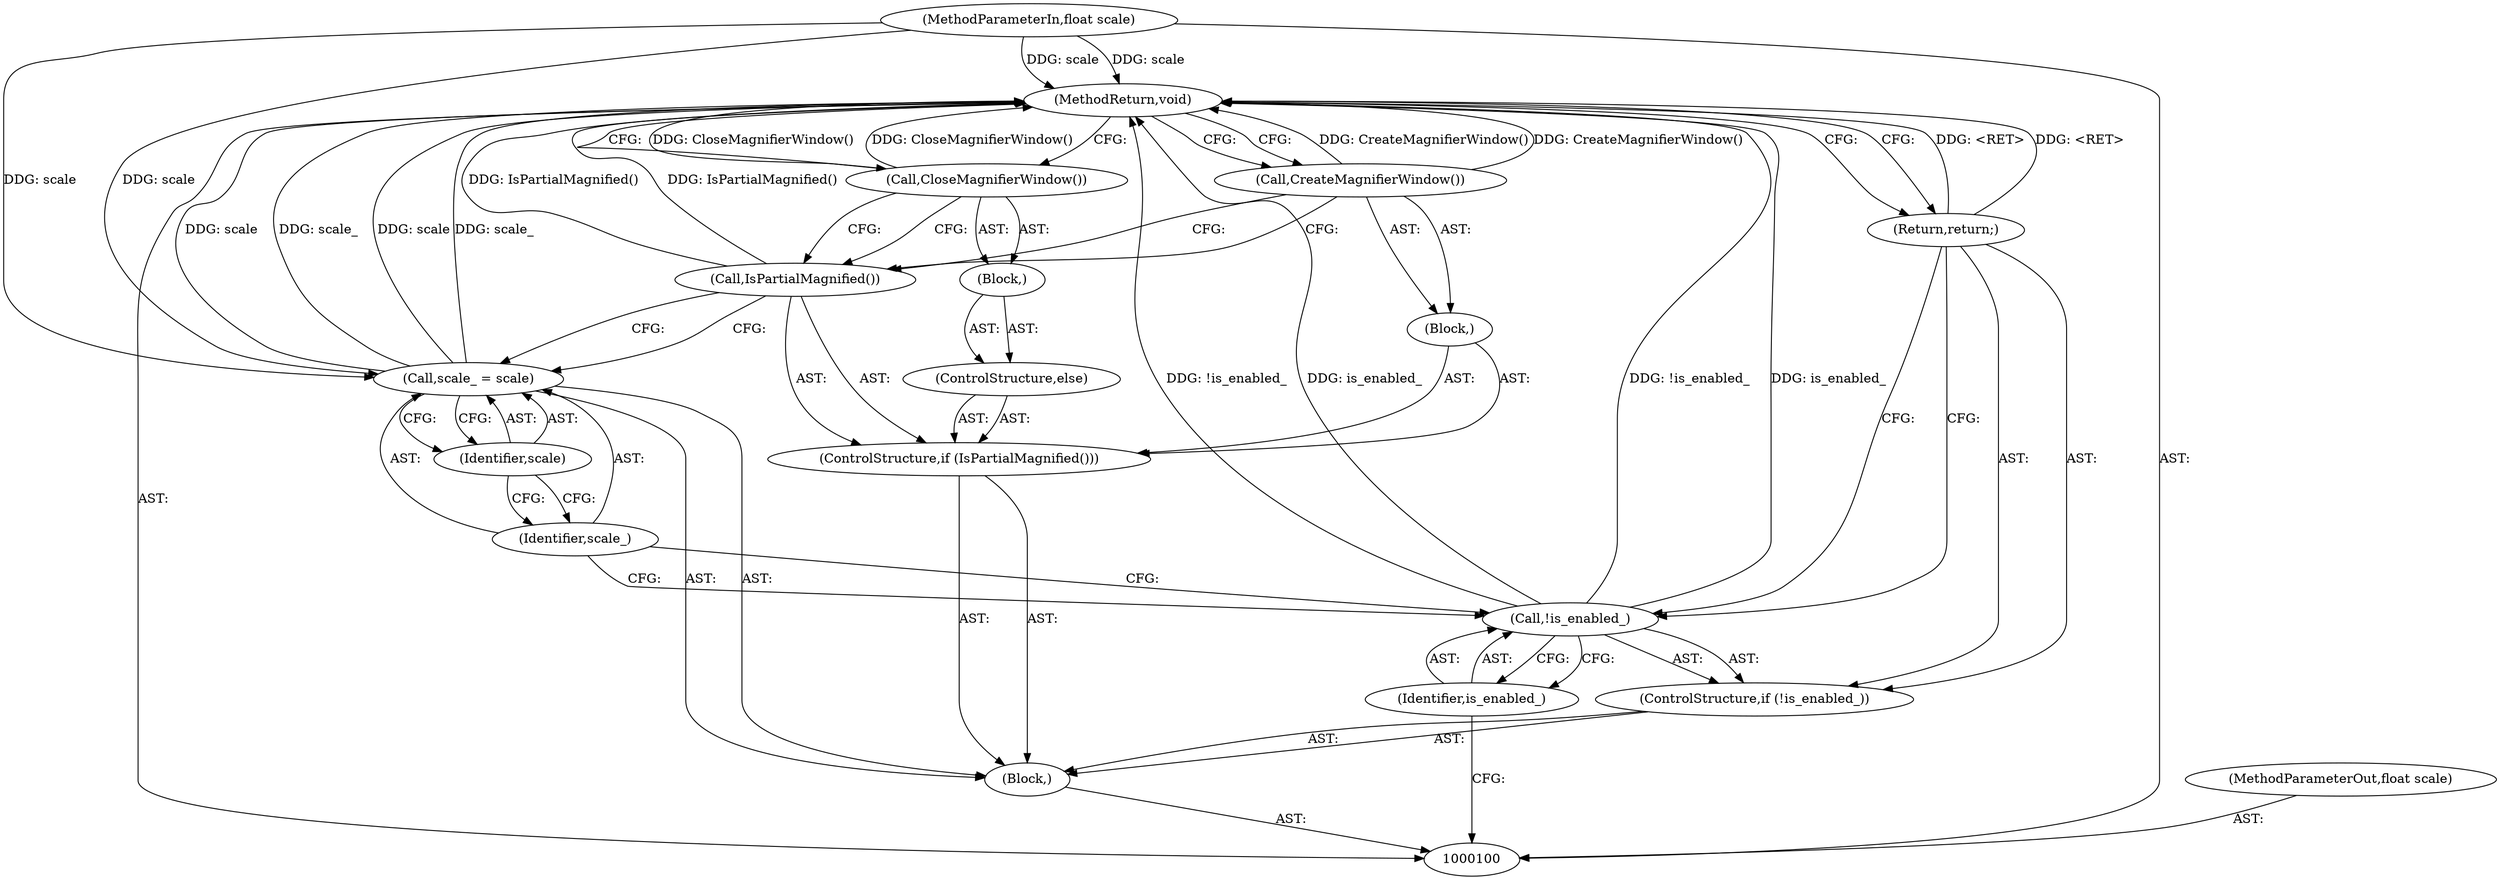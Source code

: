 digraph "1_Chrome_62b8b6e168a12263aab6b88dbef0b900cc37309f_15" {
"1000117" [label="(MethodReturn,void)"];
"1000101" [label="(MethodParameterIn,float scale)"];
"1000140" [label="(MethodParameterOut,float scale)"];
"1000102" [label="(Block,)"];
"1000116" [label="(Call,CloseMagnifierWindow())"];
"1000103" [label="(ControlStructure,if (!is_enabled_))"];
"1000104" [label="(Call,!is_enabled_)"];
"1000105" [label="(Identifier,is_enabled_)"];
"1000106" [label="(Return,return;)"];
"1000109" [label="(Identifier,scale)"];
"1000107" [label="(Call,scale_ = scale)"];
"1000108" [label="(Identifier,scale_)"];
"1000110" [label="(ControlStructure,if (IsPartialMagnified()))"];
"1000112" [label="(Block,)"];
"1000111" [label="(Call,IsPartialMagnified())"];
"1000113" [label="(Call,CreateMagnifierWindow())"];
"1000114" [label="(ControlStructure,else)"];
"1000115" [label="(Block,)"];
"1000117" -> "1000100"  [label="AST: "];
"1000117" -> "1000106"  [label="CFG: "];
"1000117" -> "1000113"  [label="CFG: "];
"1000117" -> "1000116"  [label="CFG: "];
"1000106" -> "1000117"  [label="DDG: <RET>"];
"1000107" -> "1000117"  [label="DDG: scale_"];
"1000107" -> "1000117"  [label="DDG: scale"];
"1000104" -> "1000117"  [label="DDG: !is_enabled_"];
"1000104" -> "1000117"  [label="DDG: is_enabled_"];
"1000113" -> "1000117"  [label="DDG: CreateMagnifierWindow()"];
"1000101" -> "1000117"  [label="DDG: scale"];
"1000111" -> "1000117"  [label="DDG: IsPartialMagnified()"];
"1000116" -> "1000117"  [label="DDG: CloseMagnifierWindow()"];
"1000101" -> "1000100"  [label="AST: "];
"1000101" -> "1000117"  [label="DDG: scale"];
"1000101" -> "1000107"  [label="DDG: scale"];
"1000140" -> "1000100"  [label="AST: "];
"1000102" -> "1000100"  [label="AST: "];
"1000103" -> "1000102"  [label="AST: "];
"1000107" -> "1000102"  [label="AST: "];
"1000110" -> "1000102"  [label="AST: "];
"1000116" -> "1000115"  [label="AST: "];
"1000116" -> "1000111"  [label="CFG: "];
"1000117" -> "1000116"  [label="CFG: "];
"1000116" -> "1000117"  [label="DDG: CloseMagnifierWindow()"];
"1000103" -> "1000102"  [label="AST: "];
"1000104" -> "1000103"  [label="AST: "];
"1000106" -> "1000103"  [label="AST: "];
"1000104" -> "1000103"  [label="AST: "];
"1000104" -> "1000105"  [label="CFG: "];
"1000105" -> "1000104"  [label="AST: "];
"1000106" -> "1000104"  [label="CFG: "];
"1000108" -> "1000104"  [label="CFG: "];
"1000104" -> "1000117"  [label="DDG: !is_enabled_"];
"1000104" -> "1000117"  [label="DDG: is_enabled_"];
"1000105" -> "1000104"  [label="AST: "];
"1000105" -> "1000100"  [label="CFG: "];
"1000104" -> "1000105"  [label="CFG: "];
"1000106" -> "1000103"  [label="AST: "];
"1000106" -> "1000104"  [label="CFG: "];
"1000117" -> "1000106"  [label="CFG: "];
"1000106" -> "1000117"  [label="DDG: <RET>"];
"1000109" -> "1000107"  [label="AST: "];
"1000109" -> "1000108"  [label="CFG: "];
"1000107" -> "1000109"  [label="CFG: "];
"1000107" -> "1000102"  [label="AST: "];
"1000107" -> "1000109"  [label="CFG: "];
"1000108" -> "1000107"  [label="AST: "];
"1000109" -> "1000107"  [label="AST: "];
"1000111" -> "1000107"  [label="CFG: "];
"1000107" -> "1000117"  [label="DDG: scale_"];
"1000107" -> "1000117"  [label="DDG: scale"];
"1000101" -> "1000107"  [label="DDG: scale"];
"1000108" -> "1000107"  [label="AST: "];
"1000108" -> "1000104"  [label="CFG: "];
"1000109" -> "1000108"  [label="CFG: "];
"1000110" -> "1000102"  [label="AST: "];
"1000111" -> "1000110"  [label="AST: "];
"1000112" -> "1000110"  [label="AST: "];
"1000114" -> "1000110"  [label="AST: "];
"1000112" -> "1000110"  [label="AST: "];
"1000113" -> "1000112"  [label="AST: "];
"1000111" -> "1000110"  [label="AST: "];
"1000111" -> "1000107"  [label="CFG: "];
"1000113" -> "1000111"  [label="CFG: "];
"1000116" -> "1000111"  [label="CFG: "];
"1000111" -> "1000117"  [label="DDG: IsPartialMagnified()"];
"1000113" -> "1000112"  [label="AST: "];
"1000113" -> "1000111"  [label="CFG: "];
"1000117" -> "1000113"  [label="CFG: "];
"1000113" -> "1000117"  [label="DDG: CreateMagnifierWindow()"];
"1000114" -> "1000110"  [label="AST: "];
"1000115" -> "1000114"  [label="AST: "];
"1000115" -> "1000114"  [label="AST: "];
"1000116" -> "1000115"  [label="AST: "];
}
